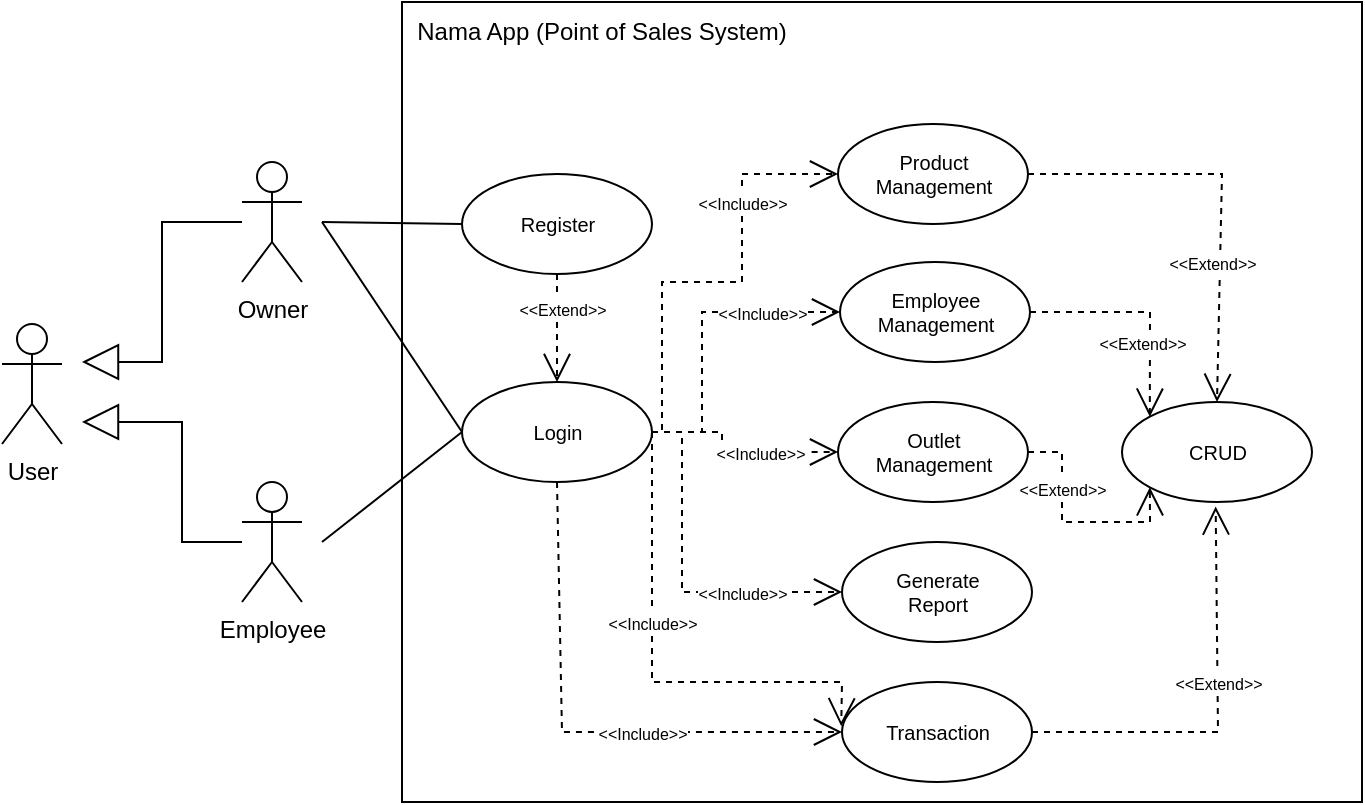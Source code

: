 <mxfile version="22.0.8" type="github">
  <diagram name="Page-1" id="9U-MlZ-Mbk7edItoPI5P">
    <mxGraphModel dx="880" dy="478" grid="1" gridSize="10" guides="1" tooltips="1" connect="1" arrows="1" fold="1" page="1" pageScale="1" pageWidth="850" pageHeight="1100" math="0" shadow="0">
      <root>
        <mxCell id="0" />
        <mxCell id="1" parent="0" />
        <mxCell id="xPZ0_XfrECjiMic9kWge-1" value="User" style="shape=umlActor;verticalLabelPosition=bottom;verticalAlign=top;html=1;" vertex="1" parent="1">
          <mxGeometry x="40" y="201" width="30" height="60" as="geometry" />
        </mxCell>
        <mxCell id="xPZ0_XfrECjiMic9kWge-2" value="Owner" style="shape=umlActor;verticalLabelPosition=bottom;verticalAlign=top;html=1;" vertex="1" parent="1">
          <mxGeometry x="160" y="120" width="30" height="60" as="geometry" />
        </mxCell>
        <mxCell id="xPZ0_XfrECjiMic9kWge-3" value="Employee" style="shape=umlActor;verticalLabelPosition=bottom;verticalAlign=top;html=1;" vertex="1" parent="1">
          <mxGeometry x="160" y="280" width="30" height="60" as="geometry" />
        </mxCell>
        <mxCell id="xPZ0_XfrECjiMic9kWge-6" value="" style="rounded=0;whiteSpace=wrap;html=1;" vertex="1" parent="1">
          <mxGeometry x="240" y="40" width="480" height="400" as="geometry" />
        </mxCell>
        <mxCell id="xPZ0_XfrECjiMic9kWge-7" value="Nama App (Point of Sales System)" style="text;html=1;strokeColor=none;fillColor=none;align=center;verticalAlign=middle;whiteSpace=wrap;rounded=0;fontStyle=0" vertex="1" parent="1">
          <mxGeometry x="240" y="40" width="200" height="30" as="geometry" />
        </mxCell>
        <mxCell id="xPZ0_XfrECjiMic9kWge-8" value="" style="endArrow=block;endSize=16;endFill=0;html=1;rounded=0;" edge="1" parent="1" source="xPZ0_XfrECjiMic9kWge-2">
          <mxGeometry width="160" relative="1" as="geometry">
            <mxPoint x="110" y="270" as="sourcePoint" />
            <mxPoint x="80" y="220" as="targetPoint" />
            <Array as="points">
              <mxPoint x="120" y="150" />
              <mxPoint x="120" y="220" />
            </Array>
          </mxGeometry>
        </mxCell>
        <mxCell id="xPZ0_XfrECjiMic9kWge-9" value="" style="endArrow=block;endSize=16;endFill=0;html=1;rounded=0;" edge="1" parent="1" source="xPZ0_XfrECjiMic9kWge-3">
          <mxGeometry width="160" relative="1" as="geometry">
            <mxPoint x="150" y="320" as="sourcePoint" />
            <mxPoint x="80" y="250" as="targetPoint" />
            <Array as="points">
              <mxPoint x="130" y="310" />
              <mxPoint x="130" y="250" />
            </Array>
          </mxGeometry>
        </mxCell>
        <mxCell id="xPZ0_XfrECjiMic9kWge-11" value="" style="ellipse;whiteSpace=wrap;html=1;" vertex="1" parent="1">
          <mxGeometry x="458" y="101" width="95" height="50" as="geometry" />
        </mxCell>
        <mxCell id="xPZ0_XfrECjiMic9kWge-12" value="Product Management" style="text;html=1;strokeColor=none;fillColor=none;align=center;verticalAlign=middle;whiteSpace=wrap;rounded=0;fontSize=10;" vertex="1" parent="1">
          <mxGeometry x="475.5" y="111" width="60" height="30" as="geometry" />
        </mxCell>
        <mxCell id="xPZ0_XfrECjiMic9kWge-17" value="" style="ellipse;whiteSpace=wrap;html=1;" vertex="1" parent="1">
          <mxGeometry x="459" y="170" width="95" height="50" as="geometry" />
        </mxCell>
        <mxCell id="xPZ0_XfrECjiMic9kWge-14" value="Employee Management" style="text;html=1;strokeColor=none;fillColor=none;align=center;verticalAlign=middle;whiteSpace=wrap;rounded=0;fontSize=10;" vertex="1" parent="1">
          <mxGeometry x="476.5" y="180" width="60" height="30" as="geometry" />
        </mxCell>
        <mxCell id="xPZ0_XfrECjiMic9kWge-18" value="" style="ellipse;whiteSpace=wrap;html=1;" vertex="1" parent="1">
          <mxGeometry x="458" y="240" width="95" height="50" as="geometry" />
        </mxCell>
        <mxCell id="xPZ0_XfrECjiMic9kWge-16" value="Outlet Management" style="text;html=1;strokeColor=none;fillColor=none;align=center;verticalAlign=middle;whiteSpace=wrap;rounded=0;fontSize=10;" vertex="1" parent="1">
          <mxGeometry x="475.5" y="250" width="60" height="30" as="geometry" />
        </mxCell>
        <mxCell id="xPZ0_XfrECjiMic9kWge-19" value="" style="ellipse;whiteSpace=wrap;html=1;" vertex="1" parent="1">
          <mxGeometry x="460" y="380" width="95" height="50" as="geometry" />
        </mxCell>
        <mxCell id="xPZ0_XfrECjiMic9kWge-20" value="Transaction" style="text;html=1;strokeColor=none;fillColor=none;align=center;verticalAlign=middle;whiteSpace=wrap;rounded=0;fontSize=10;" vertex="1" parent="1">
          <mxGeometry x="477.5" y="390" width="60" height="30" as="geometry" />
        </mxCell>
        <mxCell id="xPZ0_XfrECjiMic9kWge-21" value="" style="ellipse;whiteSpace=wrap;html=1;" vertex="1" parent="1">
          <mxGeometry x="270" y="126" width="95" height="50" as="geometry" />
        </mxCell>
        <mxCell id="xPZ0_XfrECjiMic9kWge-22" value="Register" style="text;html=1;strokeColor=none;fillColor=none;align=center;verticalAlign=middle;whiteSpace=wrap;rounded=0;fontSize=10;" vertex="1" parent="1">
          <mxGeometry x="287.5" y="136" width="60" height="30" as="geometry" />
        </mxCell>
        <mxCell id="xPZ0_XfrECjiMic9kWge-23" value="" style="ellipse;whiteSpace=wrap;html=1;" vertex="1" parent="1">
          <mxGeometry x="270" y="230" width="95" height="50" as="geometry" />
        </mxCell>
        <mxCell id="xPZ0_XfrECjiMic9kWge-24" value="Login" style="text;html=1;strokeColor=none;fillColor=none;align=center;verticalAlign=middle;whiteSpace=wrap;rounded=0;fontSize=10;" vertex="1" parent="1">
          <mxGeometry x="287.5" y="240" width="60" height="30" as="geometry" />
        </mxCell>
        <mxCell id="xPZ0_XfrECjiMic9kWge-31" value="" style="ellipse;whiteSpace=wrap;html=1;" vertex="1" parent="1">
          <mxGeometry x="460" y="310" width="95" height="50" as="geometry" />
        </mxCell>
        <mxCell id="xPZ0_XfrECjiMic9kWge-32" value="Generate Report" style="text;html=1;strokeColor=none;fillColor=none;align=center;verticalAlign=middle;whiteSpace=wrap;rounded=0;fontSize=10;" vertex="1" parent="1">
          <mxGeometry x="477.5" y="320" width="60" height="30" as="geometry" />
        </mxCell>
        <mxCell id="xPZ0_XfrECjiMic9kWge-33" value="" style="endArrow=none;html=1;rounded=0;entryX=0;entryY=0.5;entryDx=0;entryDy=0;" edge="1" parent="1" target="xPZ0_XfrECjiMic9kWge-21">
          <mxGeometry width="50" height="50" relative="1" as="geometry">
            <mxPoint x="200" y="150" as="sourcePoint" />
            <mxPoint x="250" y="120" as="targetPoint" />
          </mxGeometry>
        </mxCell>
        <mxCell id="xPZ0_XfrECjiMic9kWge-34" value="" style="endArrow=none;html=1;rounded=0;entryX=0;entryY=0.5;entryDx=0;entryDy=0;" edge="1" parent="1" target="xPZ0_XfrECjiMic9kWge-23">
          <mxGeometry width="50" height="50" relative="1" as="geometry">
            <mxPoint x="200" y="150" as="sourcePoint" />
            <mxPoint x="280" y="186" as="targetPoint" />
          </mxGeometry>
        </mxCell>
        <mxCell id="xPZ0_XfrECjiMic9kWge-35" value="" style="endArrow=none;html=1;rounded=0;entryX=0;entryY=0.5;entryDx=0;entryDy=0;" edge="1" parent="1" target="xPZ0_XfrECjiMic9kWge-23">
          <mxGeometry width="50" height="50" relative="1" as="geometry">
            <mxPoint x="200" y="310" as="sourcePoint" />
            <mxPoint x="280" y="265" as="targetPoint" />
          </mxGeometry>
        </mxCell>
        <mxCell id="xPZ0_XfrECjiMic9kWge-36" value="&lt;font style=&quot;font-size: 8px;&quot;&gt;&amp;lt;&amp;lt;Include&amp;gt;&amp;gt;&lt;/font&gt;" style="endArrow=open;endSize=12;dashed=1;html=1;rounded=0;exitX=0.5;exitY=1;exitDx=0;exitDy=0;entryX=0;entryY=0.5;entryDx=0;entryDy=0;fontSize=10;" edge="1" parent="1" source="xPZ0_XfrECjiMic9kWge-23" target="xPZ0_XfrECjiMic9kWge-19">
          <mxGeometry x="0.245" width="160" relative="1" as="geometry">
            <mxPoint x="317.5" y="290" as="sourcePoint" />
            <mxPoint x="436.0" y="365" as="targetPoint" />
            <Array as="points">
              <mxPoint x="320" y="405" />
            </Array>
            <mxPoint as="offset" />
          </mxGeometry>
        </mxCell>
        <mxCell id="xPZ0_XfrECjiMic9kWge-37" value="&lt;font style=&quot;font-size: 8px;&quot;&gt;&amp;lt;&amp;lt;Include&amp;gt;&amp;gt;&lt;/font&gt;" style="endArrow=open;endSize=12;dashed=1;html=1;rounded=0;fontSize=10;exitX=1;exitY=0.5;exitDx=0;exitDy=0;entryX=-0.004;entryY=0.443;entryDx=0;entryDy=0;entryPerimeter=0;" edge="1" parent="1" source="xPZ0_XfrECjiMic9kWge-23" target="xPZ0_XfrECjiMic9kWge-19">
          <mxGeometry x="-0.215" width="160" relative="1" as="geometry">
            <mxPoint x="364" y="251" as="sourcePoint" />
            <mxPoint x="430" y="420" as="targetPoint" />
            <Array as="points">
              <mxPoint x="365" y="350" />
              <mxPoint x="365" y="380" />
              <mxPoint x="460" y="380" />
            </Array>
            <mxPoint as="offset" />
          </mxGeometry>
        </mxCell>
        <mxCell id="xPZ0_XfrECjiMic9kWge-40" value="&lt;font style=&quot;font-size: 8px;&quot;&gt;&amp;lt;&amp;lt;Include&amp;gt;&amp;gt;&lt;/font&gt;" style="endArrow=open;endSize=12;dashed=1;html=1;rounded=0;fontSize=10;exitX=1;exitY=0.5;exitDx=0;exitDy=0;entryX=0;entryY=0.5;entryDx=0;entryDy=0;" edge="1" parent="1" source="xPZ0_XfrECjiMic9kWge-23" target="xPZ0_XfrECjiMic9kWge-31">
          <mxGeometry x="0.429" width="160" relative="1" as="geometry">
            <mxPoint x="375" y="265" as="sourcePoint" />
            <mxPoint x="450" y="425" as="targetPoint" />
            <Array as="points">
              <mxPoint x="380" y="255" />
              <mxPoint x="380" y="335" />
              <mxPoint x="400" y="335" />
            </Array>
            <mxPoint as="offset" />
          </mxGeometry>
        </mxCell>
        <mxCell id="xPZ0_XfrECjiMic9kWge-41" value="&lt;font style=&quot;font-size: 8px;&quot;&gt;&amp;lt;&amp;lt;Include&amp;gt;&amp;gt;&lt;/font&gt;" style="endArrow=open;endSize=12;dashed=1;html=1;rounded=0;fontSize=10;exitX=1;exitY=0.5;exitDx=0;exitDy=0;entryX=0;entryY=0.5;entryDx=0;entryDy=0;" edge="1" parent="1" source="xPZ0_XfrECjiMic9kWge-23" target="xPZ0_XfrECjiMic9kWge-18">
          <mxGeometry x="0.284" width="160" relative="1" as="geometry">
            <mxPoint x="375" y="265" as="sourcePoint" />
            <mxPoint x="446" y="359" as="targetPoint" />
            <Array as="points">
              <mxPoint x="400" y="255" />
              <mxPoint x="400" y="270" />
              <mxPoint x="410" y="265" />
            </Array>
            <mxPoint as="offset" />
          </mxGeometry>
        </mxCell>
        <mxCell id="xPZ0_XfrECjiMic9kWge-42" value="&lt;font style=&quot;font-size: 8px;&quot;&gt;&amp;lt;&amp;lt;Include&amp;gt;&amp;gt;&lt;/font&gt;" style="endArrow=open;endSize=12;dashed=1;html=1;rounded=0;fontSize=10;exitX=1;exitY=0.5;exitDx=0;exitDy=0;entryX=0;entryY=0.5;entryDx=0;entryDy=0;" edge="1" parent="1" source="xPZ0_XfrECjiMic9kWge-23" target="xPZ0_XfrECjiMic9kWge-17">
          <mxGeometry x="0.493" width="160" relative="1" as="geometry">
            <mxPoint x="375" y="265" as="sourcePoint" />
            <mxPoint x="469" y="280" as="targetPoint" />
            <Array as="points">
              <mxPoint x="390" y="255" />
              <mxPoint x="390" y="230" />
              <mxPoint x="390" y="220" />
              <mxPoint x="390" y="195" />
            </Array>
            <mxPoint as="offset" />
          </mxGeometry>
        </mxCell>
        <mxCell id="xPZ0_XfrECjiMic9kWge-43" value="&lt;font style=&quot;font-size: 8px;&quot;&gt;&amp;lt;&amp;lt;Include&amp;gt;&amp;gt;&lt;/font&gt;" style="endArrow=open;endSize=12;dashed=1;html=1;rounded=0;fontSize=10;exitX=1;exitY=0.5;exitDx=0;exitDy=0;entryX=0;entryY=0.5;entryDx=0;entryDy=0;" edge="1" parent="1" source="xPZ0_XfrECjiMic9kWge-23" target="xPZ0_XfrECjiMic9kWge-11">
          <mxGeometry x="0.441" width="160" relative="1" as="geometry">
            <mxPoint x="375" y="265" as="sourcePoint" />
            <mxPoint x="469" y="205" as="targetPoint" />
            <Array as="points">
              <mxPoint x="370" y="255" />
              <mxPoint x="370" y="230" />
              <mxPoint x="370" y="180" />
              <mxPoint x="410" y="180" />
              <mxPoint x="410" y="126" />
            </Array>
            <mxPoint as="offset" />
          </mxGeometry>
        </mxCell>
        <mxCell id="xPZ0_XfrECjiMic9kWge-45" value="&lt;font style=&quot;font-size: 8px;&quot;&gt;&amp;lt;&amp;lt;Extend&amp;gt;&amp;gt;&lt;/font&gt;" style="endArrow=open;endSize=12;dashed=1;html=1;rounded=0;exitX=0.5;exitY=1;exitDx=0;exitDy=0;entryX=0.5;entryY=0;entryDx=0;entryDy=0;" edge="1" parent="1" source="xPZ0_XfrECjiMic9kWge-21" target="xPZ0_XfrECjiMic9kWge-23">
          <mxGeometry x="-0.379" y="2" width="160" relative="1" as="geometry">
            <mxPoint x="310" y="210" as="sourcePoint" />
            <mxPoint x="470" y="210" as="targetPoint" />
            <mxPoint as="offset" />
          </mxGeometry>
        </mxCell>
        <mxCell id="xPZ0_XfrECjiMic9kWge-46" value="" style="ellipse;whiteSpace=wrap;html=1;" vertex="1" parent="1">
          <mxGeometry x="600" y="240" width="95" height="50" as="geometry" />
        </mxCell>
        <mxCell id="xPZ0_XfrECjiMic9kWge-47" value="CRUD" style="text;html=1;strokeColor=none;fillColor=none;align=center;verticalAlign=middle;whiteSpace=wrap;rounded=0;fontSize=10;" vertex="1" parent="1">
          <mxGeometry x="617.5" y="250" width="60" height="30" as="geometry" />
        </mxCell>
        <mxCell id="xPZ0_XfrECjiMic9kWge-48" value="&lt;font style=&quot;font-size: 8px;&quot;&gt;&amp;lt;&amp;lt;Extend&amp;gt;&amp;gt;&lt;/font&gt;" style="endArrow=open;endSize=12;dashed=1;html=1;rounded=0;fontSize=10;exitX=1;exitY=0.5;exitDx=0;exitDy=0;entryX=0;entryY=0;entryDx=0;entryDy=0;" edge="1" parent="1" source="xPZ0_XfrECjiMic9kWge-17" target="xPZ0_XfrECjiMic9kWge-46">
          <mxGeometry x="0.335" y="-4" width="160" relative="1" as="geometry">
            <mxPoint x="580" y="201" as="sourcePoint" />
            <mxPoint x="674" y="141" as="targetPoint" />
            <Array as="points">
              <mxPoint x="605" y="195" />
              <mxPoint x="614" y="195" />
            </Array>
            <mxPoint as="offset" />
          </mxGeometry>
        </mxCell>
        <mxCell id="xPZ0_XfrECjiMic9kWge-49" value="&lt;font style=&quot;font-size: 8px;&quot;&gt;&amp;lt;&amp;lt;Extend&amp;gt;&amp;gt;&lt;/font&gt;" style="endArrow=open;endSize=12;dashed=1;html=1;rounded=0;fontSize=10;exitX=1;exitY=0.5;exitDx=0;exitDy=0;entryX=0.5;entryY=0;entryDx=0;entryDy=0;" edge="1" parent="1" source="xPZ0_XfrECjiMic9kWge-11" target="xPZ0_XfrECjiMic9kWge-46">
          <mxGeometry x="0.335" y="-4" width="160" relative="1" as="geometry">
            <mxPoint x="564" y="205" as="sourcePoint" />
            <mxPoint x="624" y="257" as="targetPoint" />
            <Array as="points">
              <mxPoint x="650" y="126" />
            </Array>
            <mxPoint as="offset" />
          </mxGeometry>
        </mxCell>
        <mxCell id="xPZ0_XfrECjiMic9kWge-50" value="&lt;font style=&quot;font-size: 8px;&quot;&gt;&amp;lt;&amp;lt;Extend&amp;gt;&amp;gt;&lt;/font&gt;" style="endArrow=open;endSize=12;dashed=1;html=1;rounded=0;fontSize=10;exitX=1;exitY=0.5;exitDx=0;exitDy=0;entryX=0;entryY=1;entryDx=0;entryDy=0;" edge="1" parent="1" source="xPZ0_XfrECjiMic9kWge-18" target="xPZ0_XfrECjiMic9kWge-46">
          <mxGeometry x="-0.387" width="160" relative="1" as="geometry">
            <mxPoint x="564" y="205" as="sourcePoint" />
            <mxPoint x="624" y="257" as="targetPoint" />
            <Array as="points">
              <mxPoint x="570" y="265" />
              <mxPoint x="570" y="300" />
              <mxPoint x="614" y="300" />
            </Array>
            <mxPoint as="offset" />
          </mxGeometry>
        </mxCell>
        <mxCell id="xPZ0_XfrECjiMic9kWge-51" value="&lt;font style=&quot;font-size: 8px;&quot;&gt;&amp;lt;&amp;lt;Extend&amp;gt;&amp;gt;&lt;/font&gt;" style="endArrow=open;endSize=12;dashed=1;html=1;rounded=0;fontSize=10;exitX=1;exitY=0.5;exitDx=0;exitDy=0;entryX=0.493;entryY=1.045;entryDx=0;entryDy=0;entryPerimeter=0;" edge="1" parent="1" source="xPZ0_XfrECjiMic9kWge-19" target="xPZ0_XfrECjiMic9kWge-46">
          <mxGeometry x="0.147" width="160" relative="1" as="geometry">
            <mxPoint x="563" y="275" as="sourcePoint" />
            <mxPoint x="624" y="293" as="targetPoint" />
            <Array as="points">
              <mxPoint x="640" y="405" />
              <mxPoint x="648" y="405" />
            </Array>
            <mxPoint as="offset" />
          </mxGeometry>
        </mxCell>
      </root>
    </mxGraphModel>
  </diagram>
</mxfile>

